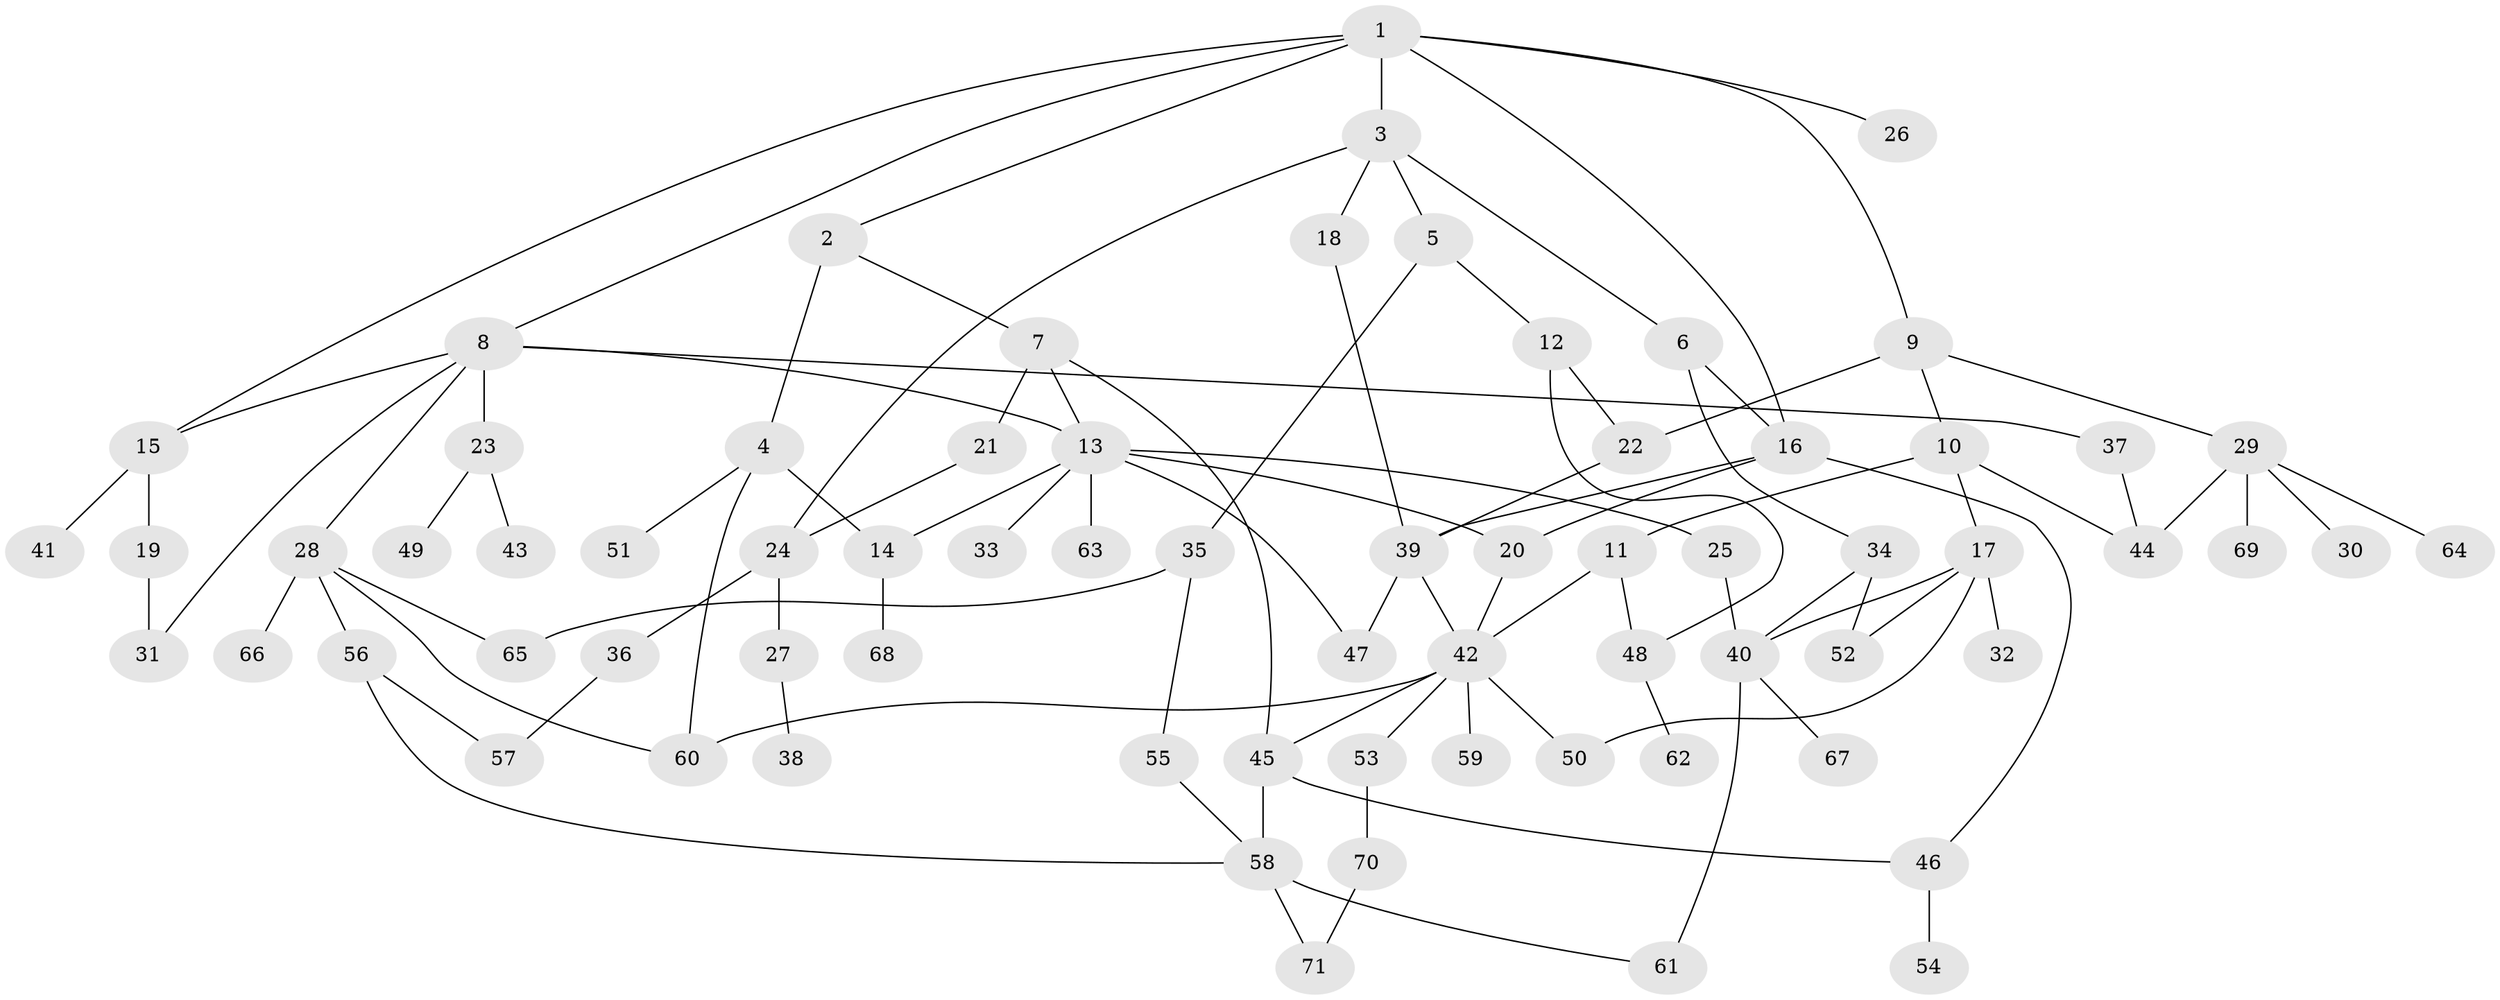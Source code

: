 // coarse degree distribution, {6: 0.06, 3: 0.32, 8: 0.02, 4: 0.12, 7: 0.04, 5: 0.06, 2: 0.16, 1: 0.22}
// Generated by graph-tools (version 1.1) at 2025/48/03/04/25 22:48:41]
// undirected, 71 vertices, 100 edges
graph export_dot {
  node [color=gray90,style=filled];
  1;
  2;
  3;
  4;
  5;
  6;
  7;
  8;
  9;
  10;
  11;
  12;
  13;
  14;
  15;
  16;
  17;
  18;
  19;
  20;
  21;
  22;
  23;
  24;
  25;
  26;
  27;
  28;
  29;
  30;
  31;
  32;
  33;
  34;
  35;
  36;
  37;
  38;
  39;
  40;
  41;
  42;
  43;
  44;
  45;
  46;
  47;
  48;
  49;
  50;
  51;
  52;
  53;
  54;
  55;
  56;
  57;
  58;
  59;
  60;
  61;
  62;
  63;
  64;
  65;
  66;
  67;
  68;
  69;
  70;
  71;
  1 -- 2;
  1 -- 3;
  1 -- 8;
  1 -- 9;
  1 -- 26;
  1 -- 16;
  1 -- 15;
  2 -- 4;
  2 -- 7;
  3 -- 5;
  3 -- 6;
  3 -- 18;
  3 -- 24;
  4 -- 14;
  4 -- 51;
  4 -- 60;
  5 -- 12;
  5 -- 35;
  6 -- 16;
  6 -- 34;
  7 -- 13;
  7 -- 21;
  7 -- 45;
  8 -- 15;
  8 -- 23;
  8 -- 28;
  8 -- 37;
  8 -- 31;
  8 -- 13;
  9 -- 10;
  9 -- 29;
  9 -- 22;
  10 -- 11;
  10 -- 17;
  10 -- 44;
  11 -- 48;
  11 -- 42;
  12 -- 22;
  12 -- 48;
  13 -- 25;
  13 -- 33;
  13 -- 63;
  13 -- 47;
  13 -- 14;
  13 -- 20;
  14 -- 68;
  15 -- 19;
  15 -- 41;
  16 -- 20;
  16 -- 39;
  16 -- 46;
  17 -- 32;
  17 -- 50;
  17 -- 52;
  17 -- 40;
  18 -- 39;
  19 -- 31;
  20 -- 42;
  21 -- 24;
  22 -- 39;
  23 -- 43;
  23 -- 49;
  24 -- 27;
  24 -- 36;
  25 -- 40;
  27 -- 38;
  28 -- 56;
  28 -- 66;
  28 -- 65;
  28 -- 60;
  29 -- 30;
  29 -- 44;
  29 -- 64;
  29 -- 69;
  34 -- 40;
  34 -- 52;
  35 -- 55;
  35 -- 65;
  36 -- 57;
  37 -- 44;
  39 -- 42;
  39 -- 47;
  40 -- 67;
  40 -- 61;
  42 -- 45;
  42 -- 53;
  42 -- 59;
  42 -- 50;
  42 -- 60;
  45 -- 58;
  45 -- 46;
  46 -- 54;
  48 -- 62;
  53 -- 70;
  55 -- 58;
  56 -- 58;
  56 -- 57;
  58 -- 61;
  58 -- 71;
  70 -- 71;
}
